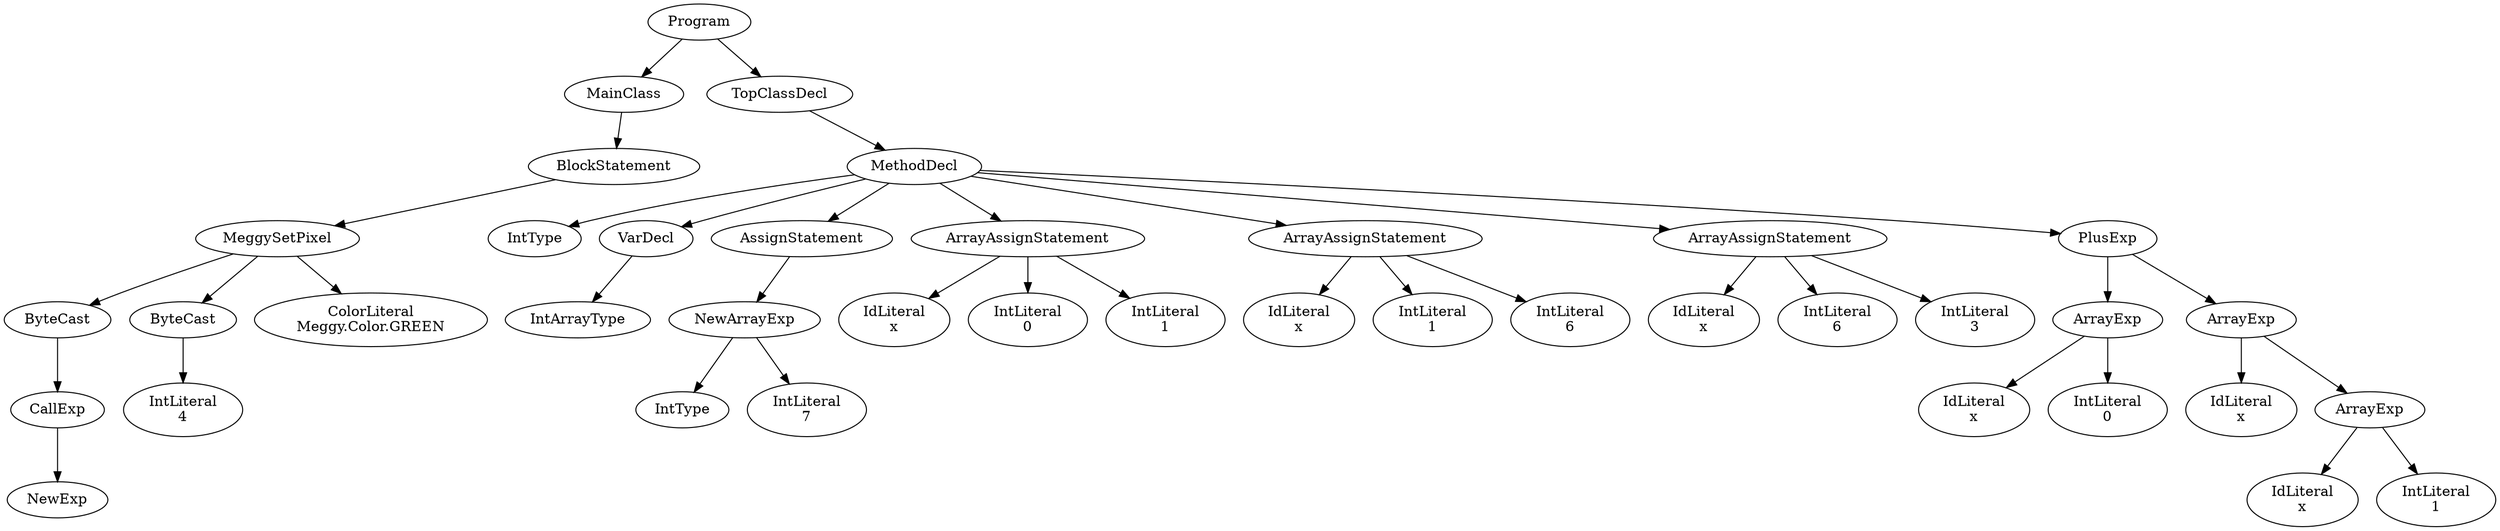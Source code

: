 digraph ASTGraph {
0 [ label="Program" ];
1 [ label="MainClass" ];
0 -> 1
2 [ label="BlockStatement" ];
1 -> 2
3 [ label="MeggySetPixel" ];
2 -> 3
4 [ label="ByteCast" ];
3 -> 4
5 [ label="CallExp" ];
4 -> 5
6 [ label="NewExp" ];
5 -> 6
7 [ label="ByteCast" ];
3 -> 7
8 [ label="IntLiteral\n4" ];
7 -> 8
9 [ label="ColorLiteral\nMeggy.Color.GREEN" ];
3 -> 9
10 [ label="TopClassDecl" ];
0 -> 10
11 [ label="MethodDecl" ];
10 -> 11
12 [ label="IntType" ];
11 -> 12


13 [ label="VarDecl" ];
11 -> 13
14 [ label="IntArrayType" ];
13 -> 14


15 [ label="AssignStatement" ];
11 -> 15
16 [ label="NewArrayExp" ];
15 -> 16
17 [ label="IntType" ];
16 -> 17
18 [ label="IntLiteral\n7" ];
16 -> 18


19 [ label="ArrayAssignStatement" ];
11 -> 19
20 [ label="IdLiteral\nx" ];
19 -> 20
21 [ label="IntLiteral\n0" ];
19 -> 21
22 [ label="IntLiteral\n1" ];
19 -> 22
23 [ label="ArrayAssignStatement" ];
11 -> 23
24 [ label="IdLiteral\nx" ];
23 -> 24
25 [ label="IntLiteral\n1" ];
23 -> 25
26 [ label="IntLiteral\n6" ];
23 -> 26
27 [ label="ArrayAssignStatement" ];
11 -> 27
28 [ label="IdLiteral\nx" ];
27 -> 28
29 [ label="IntLiteral\n6" ];
27 -> 29
30 [ label="IntLiteral\n3" ];
27 -> 30
31 [ label="PlusExp" ];
11 -> 31
32 [ label="ArrayExp" ];
31 -> 32
33 [ label="IdLiteral\nx" ];
32 -> 33
34 [ label="IntLiteral\n0" ];
32 -> 34
35 [ label="ArrayExp" ];
31 -> 35
36 [ label="IdLiteral\nx" ];
35 -> 36
37 [ label="ArrayExp" ];
35 -> 37
38 [ label="IdLiteral\nx" ];
37 -> 38
39 [ label="IntLiteral\n1" ];
37 -> 39
}
